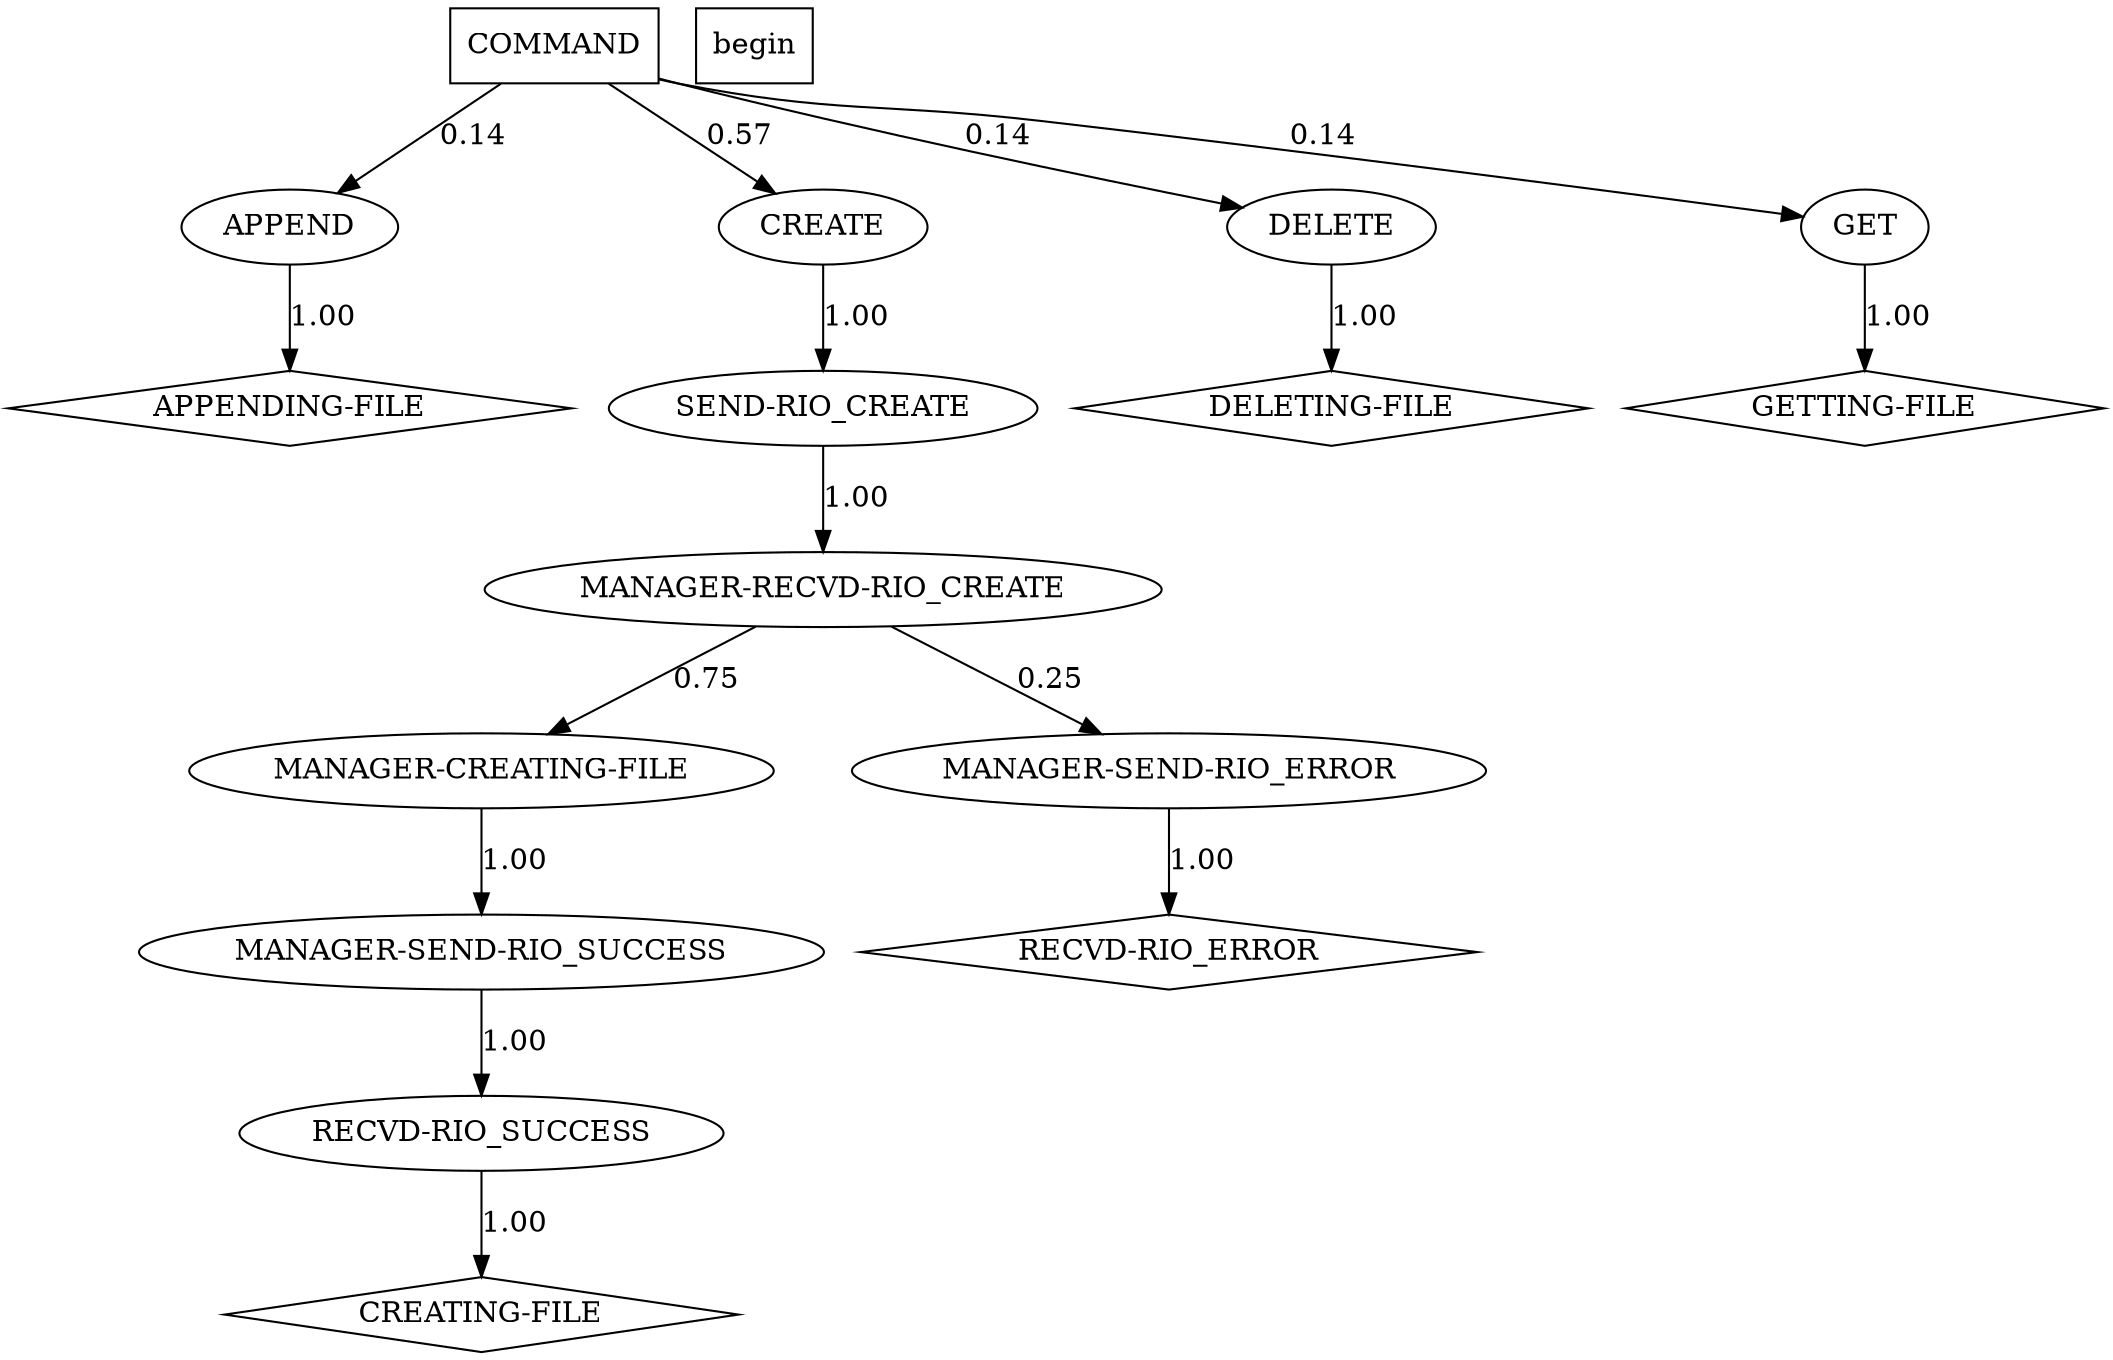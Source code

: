 digraph {
  0 [label="COMMAND",shape=box];
  1 [label="begin",shape=box];
  2 [label="APPEND"];
  3 [label="CREATE"];
  4 [label="DELETE"];
  5 [label="GET"];
  6 [label="APPENDING-FILE",shape=diamond];
  7 [label="DELETING-FILE",shape=diamond];
  8 [label="GETTING-FILE",shape=diamond];
  9 [label="SEND-RIO_CREATE"];
  10 [label="MANAGER-RECVD-RIO_CREATE"];
  11 [label="MANAGER-CREATING-FILE"];
  12 [label="MANAGER-SEND-RIO_ERROR"];
  13 [label="MANAGER-SEND-RIO_SUCCESS"];
  14 [label="RECVD-RIO_ERROR",shape=diamond];
  15 [label="RECVD-RIO_SUCCESS"];
  16 [label="CREATING-FILE",shape=diamond];
0->3 [label="0.57", weight="0.57",];
0->5 [label="0.14", weight="0.14",];
0->4 [label="0.14", weight="0.14",];
0->2 [label="0.14", weight="0.14",];
2->6 [label="1.00", weight="1.00",];
3->9 [label="1.00", weight="1.00",];
4->7 [label="1.00", weight="1.00",];
5->8 [label="1.00", weight="1.00",];
9->10 [label="1.00", weight="1.00",];
10->11 [label="0.75", weight="0.75",];
10->12 [label="0.25", weight="0.25",];
11->13 [label="1.00", weight="1.00",];
12->14 [label="1.00", weight="1.00",];
13->15 [label="1.00", weight="1.00",];
15->16 [label="1.00", weight="1.00",];
} // digraph
